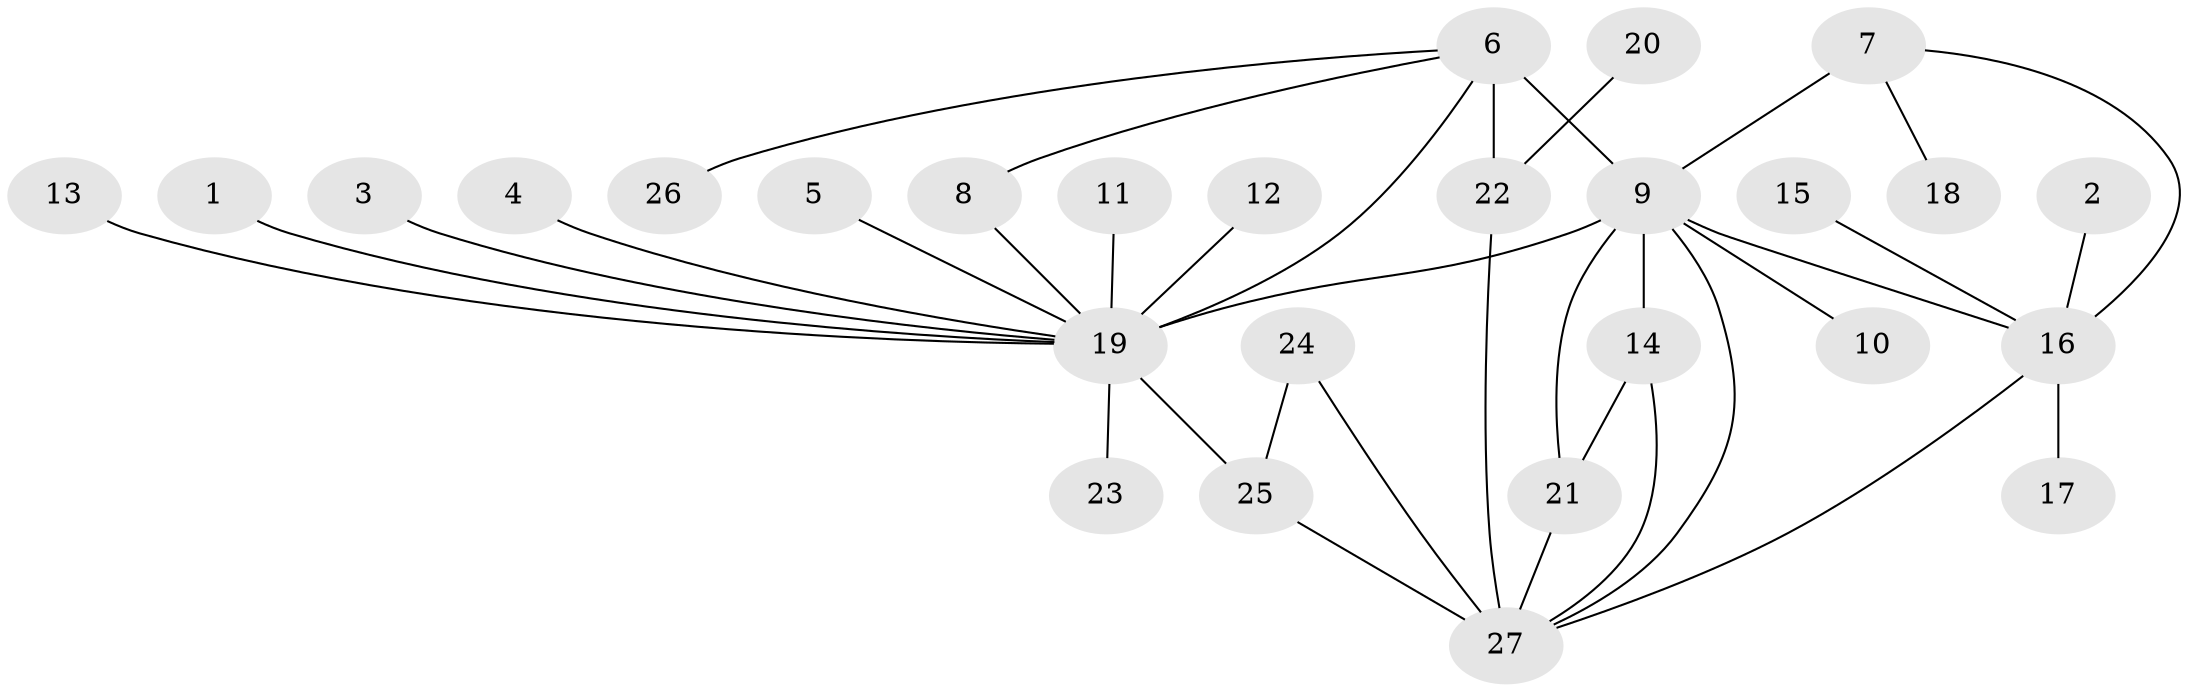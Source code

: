 // original degree distribution, {7: 0.0449438202247191, 4: 0.033707865168539325, 8: 0.011235955056179775, 11: 0.02247191011235955, 6: 0.056179775280898875, 5: 0.0449438202247191, 18: 0.011235955056179775, 1: 0.5842696629213483, 2: 0.16853932584269662, 3: 0.02247191011235955}
// Generated by graph-tools (version 1.1) at 2025/37/03/04/25 23:37:41]
// undirected, 27 vertices, 36 edges
graph export_dot {
  node [color=gray90,style=filled];
  1;
  2;
  3;
  4;
  5;
  6;
  7;
  8;
  9;
  10;
  11;
  12;
  13;
  14;
  15;
  16;
  17;
  18;
  19;
  20;
  21;
  22;
  23;
  24;
  25;
  26;
  27;
  1 -- 19 [weight=1.0];
  2 -- 16 [weight=1.0];
  3 -- 19 [weight=1.0];
  4 -- 19 [weight=1.0];
  5 -- 19 [weight=1.0];
  6 -- 8 [weight=1.0];
  6 -- 9 [weight=3.0];
  6 -- 19 [weight=1.0];
  6 -- 22 [weight=3.0];
  6 -- 26 [weight=1.0];
  7 -- 9 [weight=3.0];
  7 -- 16 [weight=2.0];
  7 -- 18 [weight=1.0];
  8 -- 19 [weight=1.0];
  9 -- 10 [weight=1.0];
  9 -- 14 [weight=1.0];
  9 -- 16 [weight=1.0];
  9 -- 19 [weight=3.0];
  9 -- 21 [weight=1.0];
  9 -- 27 [weight=2.0];
  11 -- 19 [weight=1.0];
  12 -- 19 [weight=1.0];
  13 -- 19 [weight=1.0];
  14 -- 21 [weight=1.0];
  14 -- 27 [weight=1.0];
  15 -- 16 [weight=1.0];
  16 -- 17 [weight=1.0];
  16 -- 27 [weight=1.0];
  19 -- 23 [weight=1.0];
  19 -- 25 [weight=1.0];
  20 -- 22 [weight=1.0];
  21 -- 27 [weight=1.0];
  22 -- 27 [weight=1.0];
  24 -- 25 [weight=2.0];
  24 -- 27 [weight=2.0];
  25 -- 27 [weight=2.0];
}
